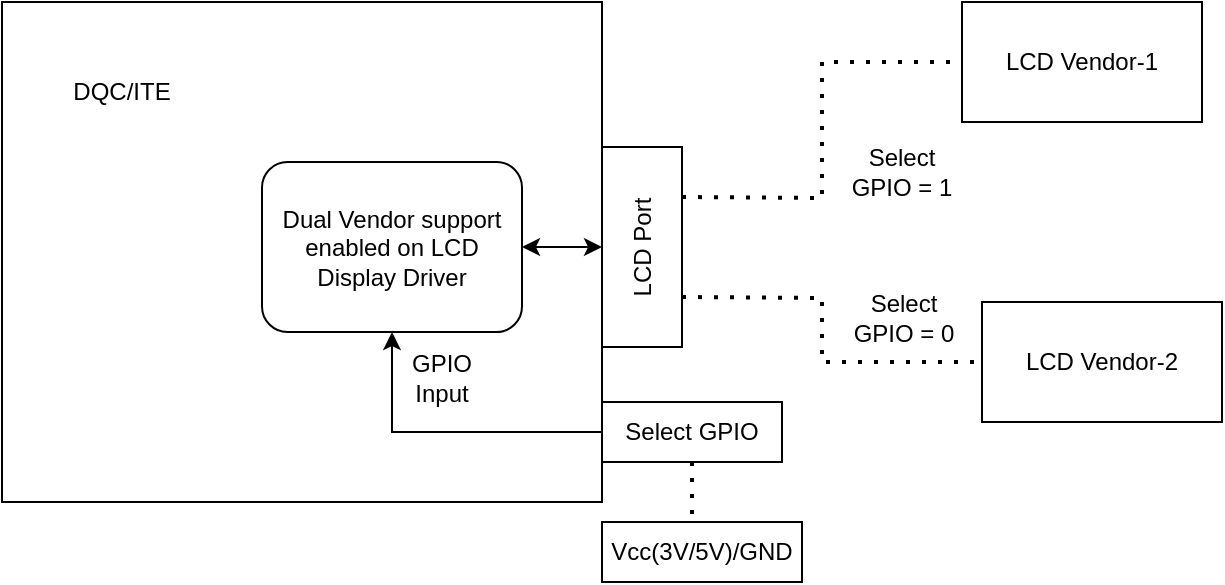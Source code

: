 <mxfile version="24.7.12">
  <diagram name="Page-1" id="8MbaXO_LUSLUjHB7arwM">
    <mxGraphModel dx="696" dy="446" grid="1" gridSize="10" guides="1" tooltips="1" connect="1" arrows="1" fold="1" page="1" pageScale="1" pageWidth="827" pageHeight="1169" math="0" shadow="0">
      <root>
        <mxCell id="0" />
        <mxCell id="1" parent="0" />
        <mxCell id="NKS0Weo0oHeyilUSJMm9-1" value="" style="rounded=0;whiteSpace=wrap;html=1;" vertex="1" parent="1">
          <mxGeometry x="50" y="220" width="300" height="250" as="geometry" />
        </mxCell>
        <mxCell id="NKS0Weo0oHeyilUSJMm9-2" value="Dual Vendor support enabled on LCD Display Driver" style="rounded=1;whiteSpace=wrap;html=1;" vertex="1" parent="1">
          <mxGeometry x="180" y="300" width="130" height="85" as="geometry" />
        </mxCell>
        <mxCell id="NKS0Weo0oHeyilUSJMm9-3" value="" style="rounded=0;whiteSpace=wrap;html=1;" vertex="1" parent="1">
          <mxGeometry x="350" y="292.5" width="40" height="100" as="geometry" />
        </mxCell>
        <mxCell id="NKS0Weo0oHeyilUSJMm9-4" value="Select GPIO" style="rounded=0;whiteSpace=wrap;html=1;" vertex="1" parent="1">
          <mxGeometry x="350" y="420" width="90" height="30" as="geometry" />
        </mxCell>
        <mxCell id="NKS0Weo0oHeyilUSJMm9-5" value="LCD Vendor-1" style="rounded=0;whiteSpace=wrap;html=1;" vertex="1" parent="1">
          <mxGeometry x="530" y="220" width="120" height="60" as="geometry" />
        </mxCell>
        <mxCell id="NKS0Weo0oHeyilUSJMm9-6" value="LCD Vendor-2" style="rounded=0;whiteSpace=wrap;html=1;" vertex="1" parent="1">
          <mxGeometry x="540" y="370" width="120" height="60" as="geometry" />
        </mxCell>
        <mxCell id="NKS0Weo0oHeyilUSJMm9-8" value="" style="endArrow=classic;startArrow=classic;html=1;rounded=0;exitX=1;exitY=0.5;exitDx=0;exitDy=0;entryX=0;entryY=0.5;entryDx=0;entryDy=0;" edge="1" parent="1" source="NKS0Weo0oHeyilUSJMm9-2" target="NKS0Weo0oHeyilUSJMm9-3">
          <mxGeometry width="50" height="50" relative="1" as="geometry">
            <mxPoint x="370" y="430" as="sourcePoint" />
            <mxPoint x="420" y="380" as="targetPoint" />
          </mxGeometry>
        </mxCell>
        <mxCell id="NKS0Weo0oHeyilUSJMm9-9" value="" style="endArrow=classic;html=1;rounded=0;exitX=0;exitY=0.5;exitDx=0;exitDy=0;entryX=0.5;entryY=1;entryDx=0;entryDy=0;" edge="1" parent="1" source="NKS0Weo0oHeyilUSJMm9-4" target="NKS0Weo0oHeyilUSJMm9-2">
          <mxGeometry width="50" height="50" relative="1" as="geometry">
            <mxPoint x="370" y="430" as="sourcePoint" />
            <mxPoint x="420" y="380" as="targetPoint" />
            <Array as="points">
              <mxPoint x="245" y="435" />
            </Array>
          </mxGeometry>
        </mxCell>
        <mxCell id="NKS0Weo0oHeyilUSJMm9-10" value="LCD Port" style="text;html=1;align=center;verticalAlign=middle;whiteSpace=wrap;rounded=0;rotation=270;" vertex="1" parent="1">
          <mxGeometry x="340" y="327.5" width="60" height="30" as="geometry" />
        </mxCell>
        <mxCell id="NKS0Weo0oHeyilUSJMm9-12" value="GPIO Input" style="text;html=1;align=center;verticalAlign=middle;whiteSpace=wrap;rounded=0;" vertex="1" parent="1">
          <mxGeometry x="240" y="392.5" width="60" height="30" as="geometry" />
        </mxCell>
        <mxCell id="NKS0Weo0oHeyilUSJMm9-13" value="" style="endArrow=none;dashed=1;html=1;dashPattern=1 3;strokeWidth=2;rounded=0;exitX=1;exitY=0.25;exitDx=0;exitDy=0;entryX=0;entryY=0.5;entryDx=0;entryDy=0;" edge="1" parent="1" source="NKS0Weo0oHeyilUSJMm9-3" target="NKS0Weo0oHeyilUSJMm9-5">
          <mxGeometry width="50" height="50" relative="1" as="geometry">
            <mxPoint x="370" y="330" as="sourcePoint" />
            <mxPoint x="420" y="280" as="targetPoint" />
            <Array as="points">
              <mxPoint x="460" y="318" />
              <mxPoint x="460" y="250" />
            </Array>
          </mxGeometry>
        </mxCell>
        <mxCell id="NKS0Weo0oHeyilUSJMm9-17" value="" style="endArrow=none;dashed=1;html=1;dashPattern=1 3;strokeWidth=2;rounded=0;exitX=1;exitY=0.75;exitDx=0;exitDy=0;entryX=0;entryY=0.5;entryDx=0;entryDy=0;" edge="1" parent="1" source="NKS0Weo0oHeyilUSJMm9-3" target="NKS0Weo0oHeyilUSJMm9-6">
          <mxGeometry width="50" height="50" relative="1" as="geometry">
            <mxPoint x="370" y="330" as="sourcePoint" />
            <mxPoint x="420" y="280" as="targetPoint" />
            <Array as="points">
              <mxPoint x="460" y="368" />
              <mxPoint x="460" y="400" />
            </Array>
          </mxGeometry>
        </mxCell>
        <mxCell id="NKS0Weo0oHeyilUSJMm9-18" value="" style="endArrow=none;dashed=1;html=1;dashPattern=1 3;strokeWidth=2;rounded=0;exitX=0.5;exitY=1;exitDx=0;exitDy=0;" edge="1" parent="1" source="NKS0Weo0oHeyilUSJMm9-4">
          <mxGeometry width="50" height="50" relative="1" as="geometry">
            <mxPoint x="370" y="430" as="sourcePoint" />
            <mxPoint x="395" y="480" as="targetPoint" />
          </mxGeometry>
        </mxCell>
        <mxCell id="NKS0Weo0oHeyilUSJMm9-20" value="Vcc(3V/5V)/GND" style="rounded=0;whiteSpace=wrap;html=1;" vertex="1" parent="1">
          <mxGeometry x="350" y="480" width="100" height="30" as="geometry" />
        </mxCell>
        <mxCell id="NKS0Weo0oHeyilUSJMm9-22" value="DQC/ITE" style="text;html=1;align=center;verticalAlign=middle;whiteSpace=wrap;rounded=0;" vertex="1" parent="1">
          <mxGeometry x="80" y="250" width="60" height="30" as="geometry" />
        </mxCell>
        <mxCell id="NKS0Weo0oHeyilUSJMm9-23" value="Select GPIO = 1" style="text;html=1;align=center;verticalAlign=middle;whiteSpace=wrap;rounded=0;" vertex="1" parent="1">
          <mxGeometry x="470" y="290" width="60" height="30" as="geometry" />
        </mxCell>
        <mxCell id="NKS0Weo0oHeyilUSJMm9-24" value="Select GPIO = 0" style="text;html=1;align=center;verticalAlign=middle;whiteSpace=wrap;rounded=0;" vertex="1" parent="1">
          <mxGeometry x="471" y="362.5" width="60" height="30" as="geometry" />
        </mxCell>
      </root>
    </mxGraphModel>
  </diagram>
</mxfile>
